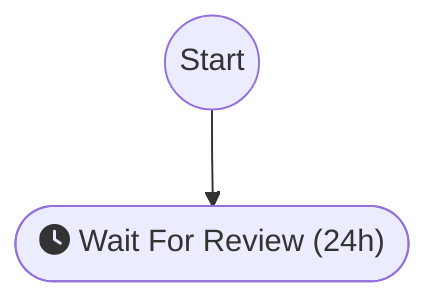 flowchart TD
node0@{ shape: circle, label: "Start"}
node1@{ shape: stadium, label: "fa:fa-clock Wait For Review (24h)"}
node0 --> node1